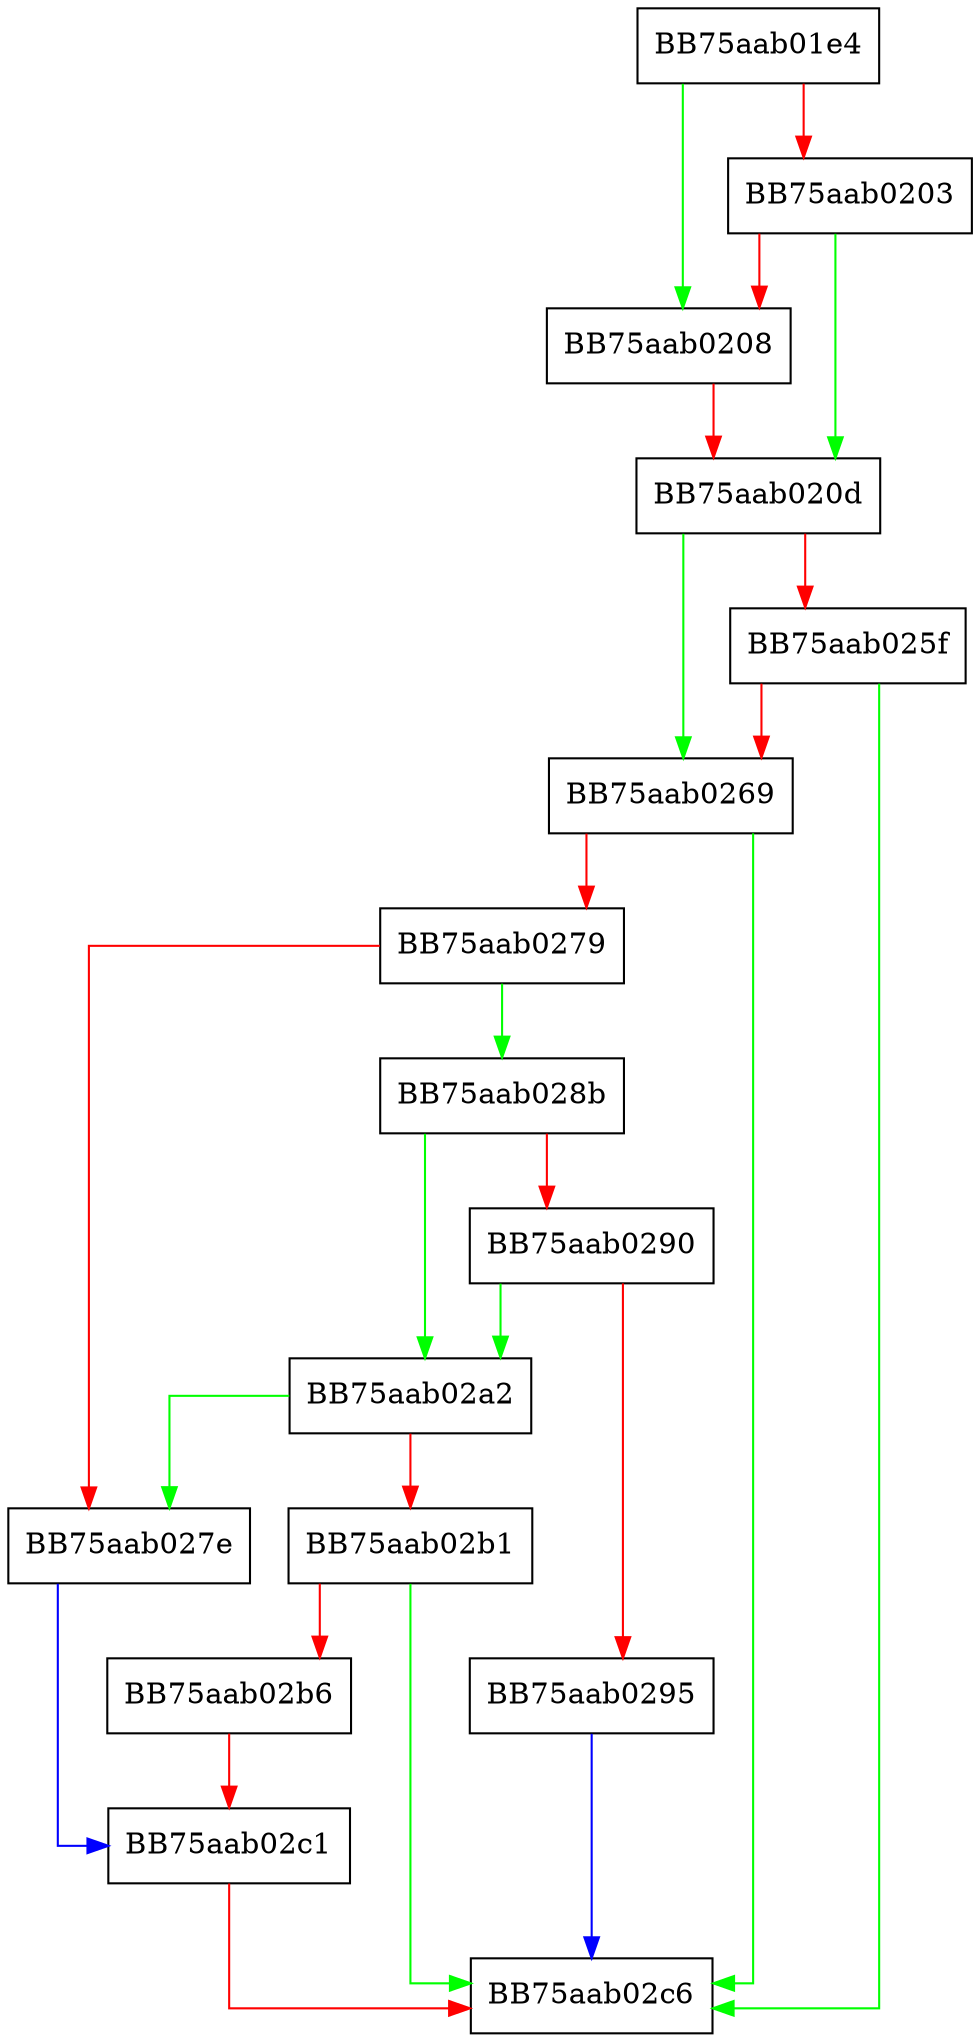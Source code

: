 digraph PopulateFindData {
  node [shape="box"];
  graph [splines=ortho];
  BB75aab01e4 -> BB75aab0208 [color="green"];
  BB75aab01e4 -> BB75aab0203 [color="red"];
  BB75aab0203 -> BB75aab020d [color="green"];
  BB75aab0203 -> BB75aab0208 [color="red"];
  BB75aab0208 -> BB75aab020d [color="red"];
  BB75aab020d -> BB75aab0269 [color="green"];
  BB75aab020d -> BB75aab025f [color="red"];
  BB75aab025f -> BB75aab02c6 [color="green"];
  BB75aab025f -> BB75aab0269 [color="red"];
  BB75aab0269 -> BB75aab02c6 [color="green"];
  BB75aab0269 -> BB75aab0279 [color="red"];
  BB75aab0279 -> BB75aab028b [color="green"];
  BB75aab0279 -> BB75aab027e [color="red"];
  BB75aab027e -> BB75aab02c1 [color="blue"];
  BB75aab028b -> BB75aab02a2 [color="green"];
  BB75aab028b -> BB75aab0290 [color="red"];
  BB75aab0290 -> BB75aab02a2 [color="green"];
  BB75aab0290 -> BB75aab0295 [color="red"];
  BB75aab0295 -> BB75aab02c6 [color="blue"];
  BB75aab02a2 -> BB75aab027e [color="green"];
  BB75aab02a2 -> BB75aab02b1 [color="red"];
  BB75aab02b1 -> BB75aab02c6 [color="green"];
  BB75aab02b1 -> BB75aab02b6 [color="red"];
  BB75aab02b6 -> BB75aab02c1 [color="red"];
  BB75aab02c1 -> BB75aab02c6 [color="red"];
}